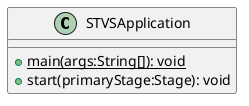 @startuml

    class STVSApplication {
        {static} +main(args:String[]): void
        +start(primaryStage:Stage): void
    }

@enduml
